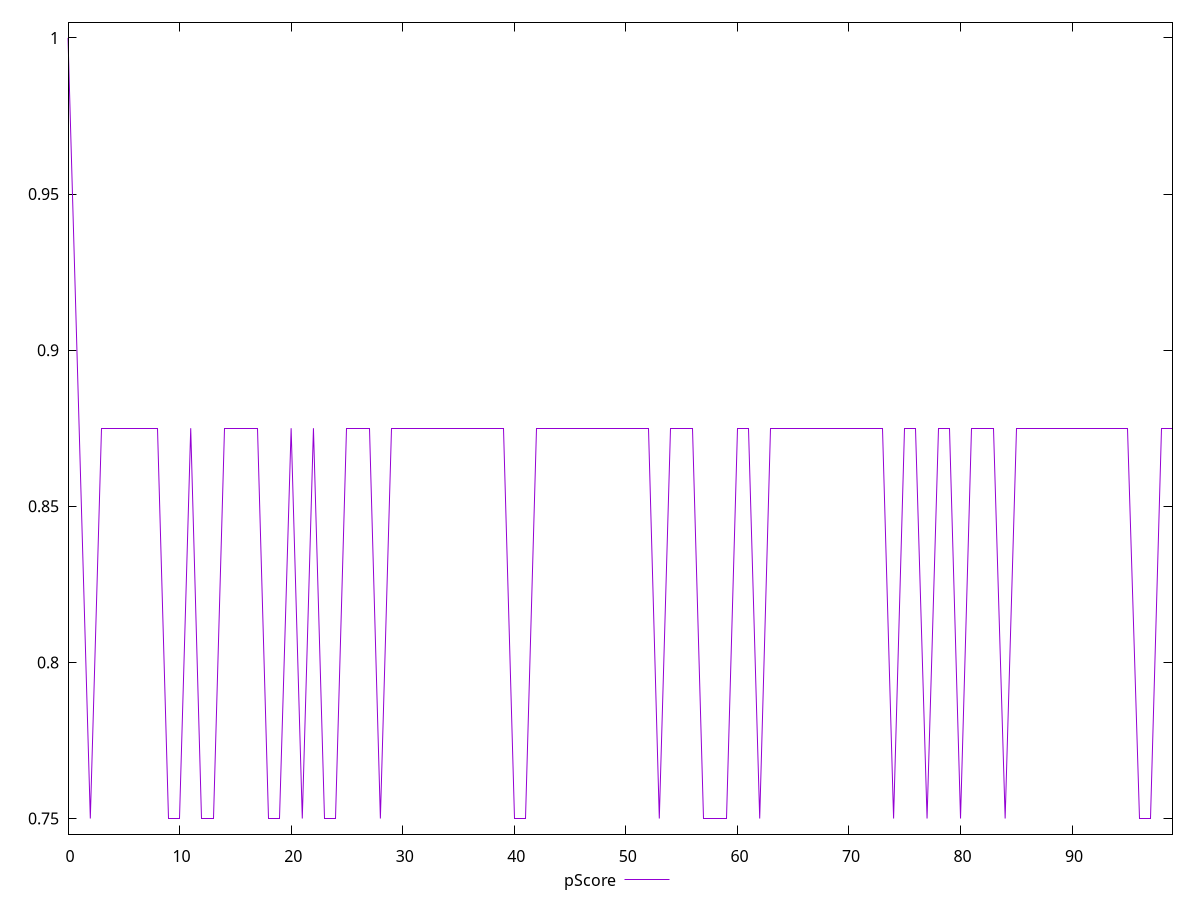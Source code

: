 reset

$pScore <<EOF
0 1
1 0.875
2 0.75
3 0.875
4 0.875
5 0.875
6 0.875
7 0.875
8 0.875
9 0.75
10 0.75
11 0.875
12 0.75
13 0.75
14 0.875
15 0.875
16 0.875
17 0.875
18 0.75
19 0.75
20 0.875
21 0.75
22 0.875
23 0.75
24 0.75
25 0.875
26 0.875
27 0.875
28 0.75
29 0.875
30 0.875
31 0.875
32 0.875
33 0.875
34 0.875
35 0.875
36 0.875
37 0.875
38 0.875
39 0.875
40 0.75
41 0.75
42 0.875
43 0.875
44 0.875
45 0.875
46 0.875
47 0.875
48 0.875
49 0.875
50 0.875
51 0.875
52 0.875
53 0.75
54 0.875
55 0.875
56 0.875
57 0.75
58 0.75
59 0.75
60 0.875
61 0.875
62 0.75
63 0.875
64 0.875
65 0.875
66 0.875
67 0.875
68 0.875
69 0.875
70 0.875
71 0.875
72 0.875
73 0.875
74 0.75
75 0.875
76 0.875
77 0.75
78 0.875
79 0.875
80 0.75
81 0.875
82 0.875
83 0.875
84 0.75
85 0.875
86 0.875
87 0.875
88 0.875
89 0.875
90 0.875
91 0.875
92 0.875
93 0.875
94 0.875
95 0.875
96 0.75
97 0.75
98 0.875
99 0.875
EOF

set key outside below
set xrange [0:99]
set yrange [0.745:1.005]
set trange [0.745:1.005]
set terminal svg size 640, 500 enhanced background rgb 'white'
set output "report_00026_2021-02-22T21:38:55.199Z/offscreen-images/samples/pages/pScore/values.svg"

plot $pScore title "pScore" with line

reset
